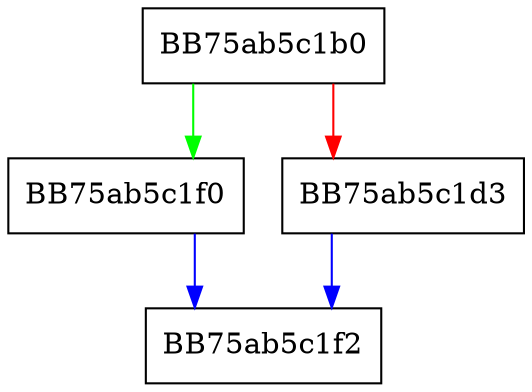 digraph whereIndexExprTransNode {
  node [shape="box"];
  graph [splines=ortho];
  BB75ab5c1b0 -> BB75ab5c1f0 [color="green"];
  BB75ab5c1b0 -> BB75ab5c1d3 [color="red"];
  BB75ab5c1d3 -> BB75ab5c1f2 [color="blue"];
  BB75ab5c1f0 -> BB75ab5c1f2 [color="blue"];
}